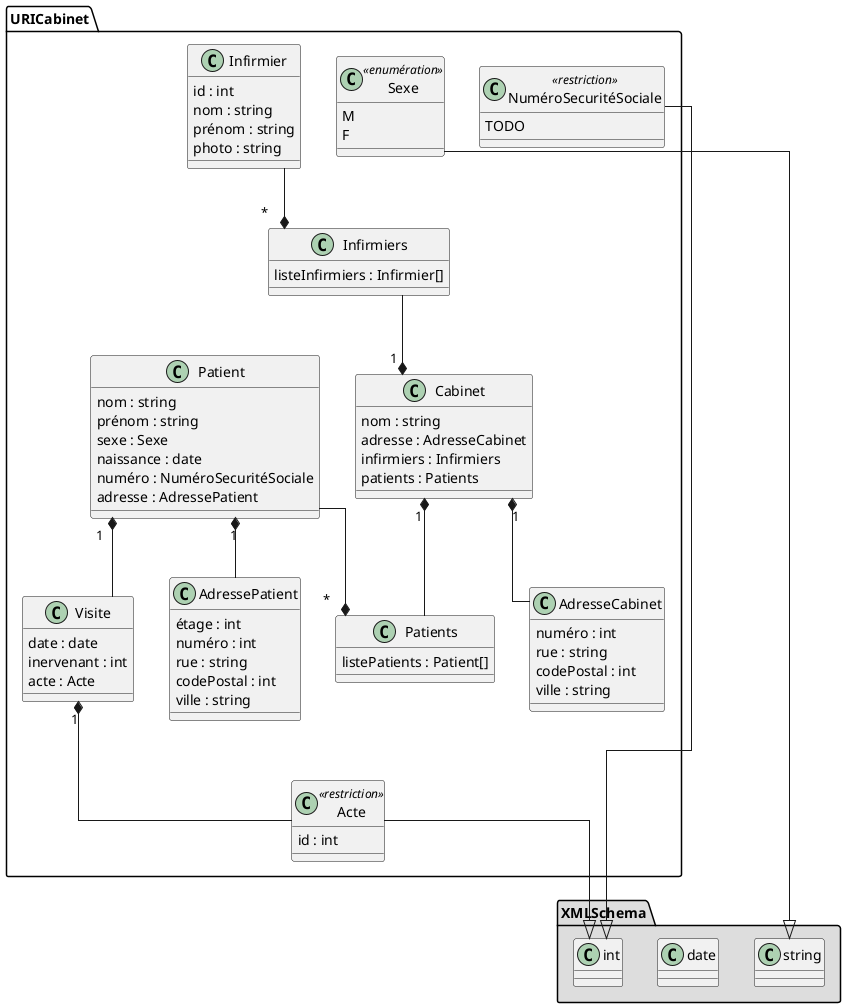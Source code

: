 @startuml

skinparam linetype ortho
'l'instruction au dessus est pour avoir des lignes orthogonales...

package XMLSchema #DDDDDD {
    class string
    class date
    class int
}
package URICabinet {
    class Cabinet {
        nom : string
        adresse : AdresseCabinet
        infirmiers : Infirmiers
        patients : Patients
    }
    class Infirmier {
        id : int 
        nom : string
        prénom : string
        photo : string
    }
    class Patient {
        nom : string
        prénom : string
        sexe : Sexe
        naissance : date
        numéro : NuméroSecuritéSociale
        adresse : AdressePatient
    }
    class Patients {
        listePatients : Patient[]
    }
    class Infirmiers {
        listeInfirmiers : Infirmier[]
    }
    class AdresseCabinet {
        numéro : int
        rue : string
        codePostal : int
        ville : string
    }
    class AdressePatient {
        étage : int
        numéro : int
        rue : string
        codePostal : int
        ville : string
    }
    class Sexe <<enumération>> {
        M
        F
    }
    class NuméroSecuritéSociale <<restriction>> {
        TODO 
    }
    class Visite {
        date : date
        inervenant : int 
        acte : Acte
    }
    class Acte <<restriction>> {
        id : int
    }
    
    Sexe --|> string
    
    Infirmier --*"*" Infirmiers
    
    Infirmiers --*"1" Cabinet
    Cabinet "1"*-- Patients
    Cabinet "1"*-- AdresseCabinet
    
    Patient "1"*-- Visite
    Patient --*"*" Patients
    Patient "1"*-- AdressePatient
    
    Visite "1"*-- Acte
    
    Acte --|> int
    
    NuméroSecuritéSociale --|> int
}
@enduml